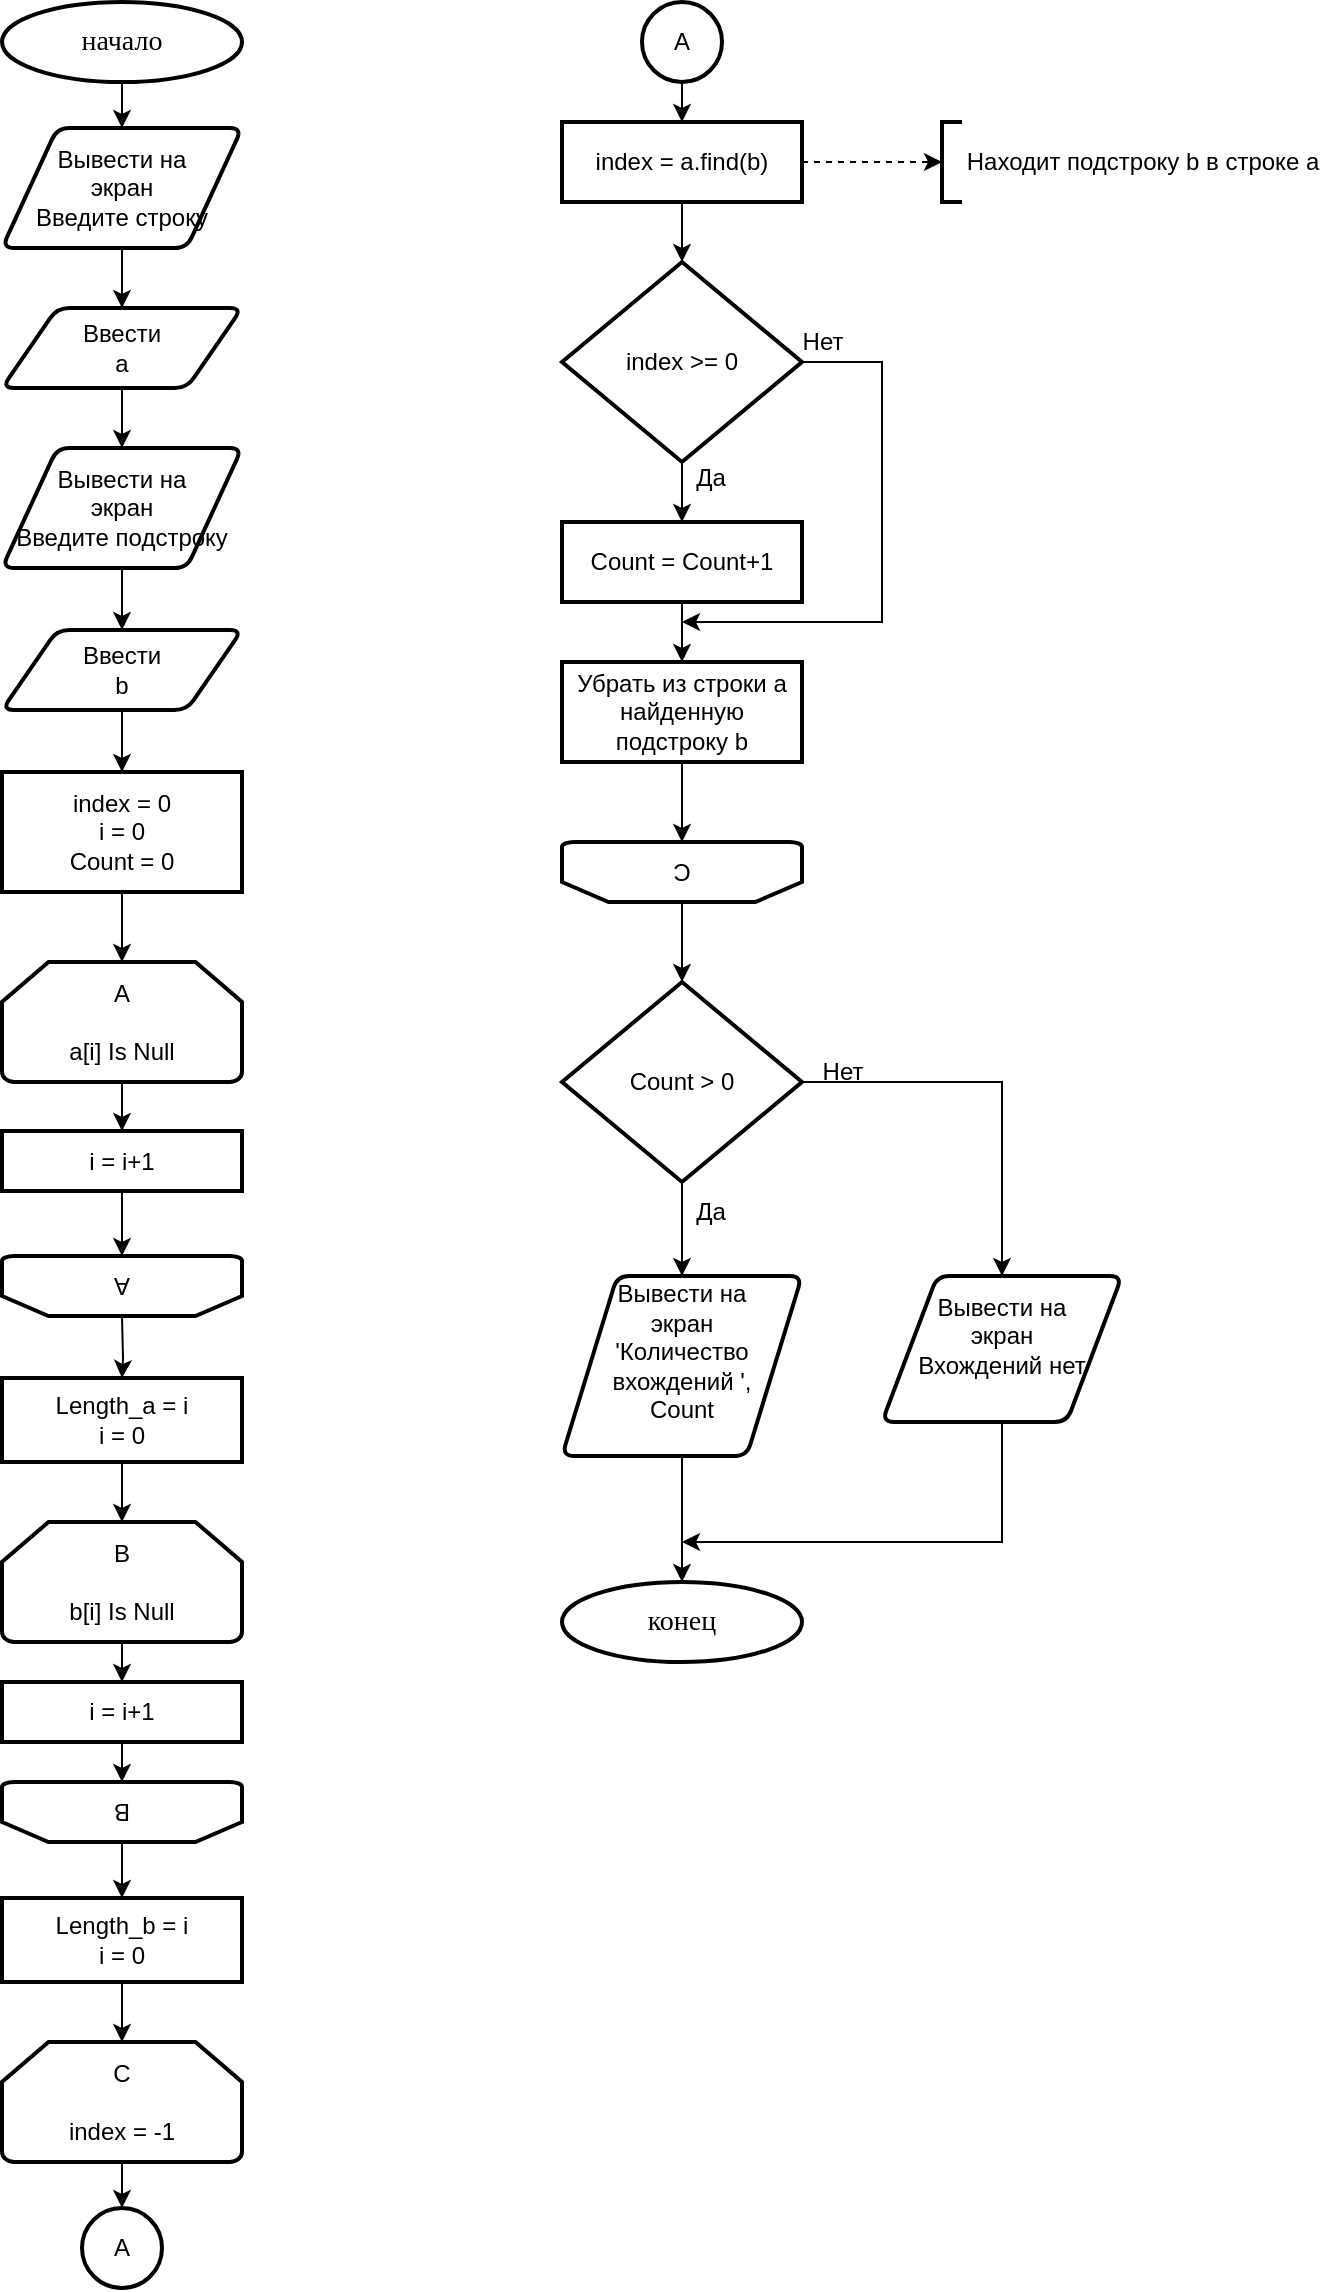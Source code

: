 <mxfile version="20.5.3" type="google"><diagram id="kJC77i6GzYCceUHfmbf3" name="Страница 1"><mxGraphModel grid="1" page="1" gridSize="10" guides="1" tooltips="1" connect="1" arrows="1" fold="1" pageScale="1" pageWidth="827" pageHeight="1169" math="0" shadow="0"><root><mxCell id="0"/><mxCell id="1" parent="0"/><mxCell id="A8fisK2m099xsTHHFF3z-2" style="edgeStyle=orthogonalEdgeStyle;rounded=0;orthogonalLoop=1;jettySize=auto;html=1;" edge="1" parent="1" source="sorX9svzSAqL0eFGooUG-1" target="A8fisK2m099xsTHHFF3z-1"><mxGeometry relative="1" as="geometry"/></mxCell><mxCell id="sorX9svzSAqL0eFGooUG-1" value="&lt;font style=&quot;font-size: 14px;&quot; face=&quot;Times New Roman&quot;&gt;начало&lt;/font&gt;" style="strokeWidth=2;html=1;shape=mxgraph.flowchart.start_1;whiteSpace=wrap;" vertex="1" parent="1"><mxGeometry x="40" y="20" width="120" height="40" as="geometry"/></mxCell><mxCell id="A8fisK2m099xsTHHFF3z-4" style="edgeStyle=orthogonalEdgeStyle;rounded=0;orthogonalLoop=1;jettySize=auto;html=1;" edge="1" parent="1" source="A8fisK2m099xsTHHFF3z-1" target="A8fisK2m099xsTHHFF3z-3"><mxGeometry relative="1" as="geometry"/></mxCell><mxCell id="A8fisK2m099xsTHHFF3z-1" value="Вывести на&lt;br&gt;экран&lt;br&gt;Введите строку" style="shape=parallelogram;html=1;strokeWidth=2;perimeter=parallelogramPerimeter;whiteSpace=wrap;rounded=1;arcSize=12;size=0.23;" vertex="1" parent="1"><mxGeometry x="40" y="83" width="120" height="60" as="geometry"/></mxCell><mxCell id="A8fisK2m099xsTHHFF3z-7" style="edgeStyle=orthogonalEdgeStyle;rounded=0;orthogonalLoop=1;jettySize=auto;html=1;" edge="1" parent="1" source="A8fisK2m099xsTHHFF3z-3" target="A8fisK2m099xsTHHFF3z-5"><mxGeometry relative="1" as="geometry"/></mxCell><mxCell id="A8fisK2m099xsTHHFF3z-3" value="Ввести&lt;br&gt;a" style="shape=parallelogram;html=1;strokeWidth=2;perimeter=parallelogramPerimeter;whiteSpace=wrap;rounded=1;arcSize=12;size=0.23;" vertex="1" parent="1"><mxGeometry x="40" y="173" width="120" height="40" as="geometry"/></mxCell><mxCell id="A8fisK2m099xsTHHFF3z-8" style="edgeStyle=orthogonalEdgeStyle;rounded=0;orthogonalLoop=1;jettySize=auto;html=1;" edge="1" parent="1" source="A8fisK2m099xsTHHFF3z-5" target="A8fisK2m099xsTHHFF3z-6"><mxGeometry relative="1" as="geometry"/></mxCell><mxCell id="A8fisK2m099xsTHHFF3z-5" value="Вывести на&lt;br&gt;экран&lt;br&gt;Введите подстроку" style="shape=parallelogram;html=1;strokeWidth=2;perimeter=parallelogramPerimeter;whiteSpace=wrap;rounded=1;arcSize=12;size=0.23;" vertex="1" parent="1"><mxGeometry x="40" y="243" width="120" height="60" as="geometry"/></mxCell><mxCell id="A8fisK2m099xsTHHFF3z-10" style="edgeStyle=orthogonalEdgeStyle;rounded=0;orthogonalLoop=1;jettySize=auto;html=1;" edge="1" parent="1" source="A8fisK2m099xsTHHFF3z-6" target="A8fisK2m099xsTHHFF3z-9"><mxGeometry relative="1" as="geometry"/></mxCell><mxCell id="A8fisK2m099xsTHHFF3z-6" value="Ввести&lt;br&gt;b" style="shape=parallelogram;html=1;strokeWidth=2;perimeter=parallelogramPerimeter;whiteSpace=wrap;rounded=1;arcSize=12;size=0.23;" vertex="1" parent="1"><mxGeometry x="40" y="334" width="120" height="40" as="geometry"/></mxCell><mxCell id="A8fisK2m099xsTHHFF3z-12" style="edgeStyle=orthogonalEdgeStyle;rounded=0;orthogonalLoop=1;jettySize=auto;html=1;entryX=0.5;entryY=0;entryDx=0;entryDy=0;entryPerimeter=0;" edge="1" parent="1" source="A8fisK2m099xsTHHFF3z-9" target="A8fisK2m099xsTHHFF3z-11"><mxGeometry relative="1" as="geometry"/></mxCell><mxCell id="A8fisK2m099xsTHHFF3z-9" value="index = 0&lt;br&gt;i = 0&lt;br&gt;Count = 0" style="rounded=1;whiteSpace=wrap;html=1;absoluteArcSize=1;arcSize=0;strokeWidth=2;" vertex="1" parent="1"><mxGeometry x="40" y="405" width="120" height="60" as="geometry"/></mxCell><mxCell id="A8fisK2m099xsTHHFF3z-14" style="edgeStyle=orthogonalEdgeStyle;rounded=0;orthogonalLoop=1;jettySize=auto;html=1;entryX=0.5;entryY=0;entryDx=0;entryDy=0;" edge="1" parent="1" source="A8fisK2m099xsTHHFF3z-11" target="A8fisK2m099xsTHHFF3z-13"><mxGeometry relative="1" as="geometry"/></mxCell><mxCell id="A8fisK2m099xsTHHFF3z-11" value="A&lt;br&gt;&lt;br&gt;a[i] Is Null" style="strokeWidth=2;html=1;shape=mxgraph.flowchart.loop_limit;whiteSpace=wrap;" vertex="1" parent="1"><mxGeometry x="40" y="500" width="120" height="60" as="geometry"/></mxCell><mxCell id="A8fisK2m099xsTHHFF3z-16" style="edgeStyle=orthogonalEdgeStyle;rounded=0;orthogonalLoop=1;jettySize=auto;html=1;entryX=0.5;entryY=1;entryDx=0;entryDy=0;entryPerimeter=0;" edge="1" parent="1" source="A8fisK2m099xsTHHFF3z-13" target="A8fisK2m099xsTHHFF3z-15"><mxGeometry relative="1" as="geometry"/></mxCell><mxCell id="A8fisK2m099xsTHHFF3z-13" value="i = i+1" style="rounded=1;whiteSpace=wrap;html=1;absoluteArcSize=1;arcSize=0;strokeWidth=2;" vertex="1" parent="1"><mxGeometry x="40" y="584.5" width="120" height="30" as="geometry"/></mxCell><mxCell id="A8fisK2m099xsTHHFF3z-15" value="A" style="strokeWidth=2;html=1;shape=mxgraph.flowchart.loop_limit;whiteSpace=wrap;rotation=-180;" vertex="1" parent="1"><mxGeometry x="40" y="647" width="120" height="30" as="geometry"/></mxCell><mxCell id="A8fisK2m099xsTHHFF3z-17" style="edgeStyle=orthogonalEdgeStyle;rounded=0;orthogonalLoop=1;jettySize=auto;html=1;" edge="1" parent="1" target="A8fisK2m099xsTHHFF3z-19"><mxGeometry relative="1" as="geometry"><mxPoint x="100" y="677" as="sourcePoint"/></mxGeometry></mxCell><mxCell id="A8fisK2m099xsTHHFF3z-18" style="edgeStyle=orthogonalEdgeStyle;rounded=0;orthogonalLoop=1;jettySize=auto;html=1;entryX=0.5;entryY=0;entryDx=0;entryDy=0;entryPerimeter=0;" edge="1" parent="1" source="A8fisK2m099xsTHHFF3z-19" target="A8fisK2m099xsTHHFF3z-21"><mxGeometry relative="1" as="geometry"/></mxCell><mxCell id="A8fisK2m099xsTHHFF3z-19" value="Length_a = i&lt;br&gt;i = 0" style="rounded=1;whiteSpace=wrap;html=1;absoluteArcSize=1;arcSize=0;strokeWidth=2;" vertex="1" parent="1"><mxGeometry x="40" y="708" width="120" height="42" as="geometry"/></mxCell><mxCell id="A8fisK2m099xsTHHFF3z-20" style="edgeStyle=orthogonalEdgeStyle;rounded=0;orthogonalLoop=1;jettySize=auto;html=1;entryX=0.5;entryY=0;entryDx=0;entryDy=0;" edge="1" parent="1" source="A8fisK2m099xsTHHFF3z-21" target="A8fisK2m099xsTHHFF3z-23"><mxGeometry relative="1" as="geometry"/></mxCell><mxCell id="A8fisK2m099xsTHHFF3z-21" value="B&lt;br&gt;&lt;br&gt;b[i] Is Null" style="strokeWidth=2;html=1;shape=mxgraph.flowchart.loop_limit;whiteSpace=wrap;" vertex="1" parent="1"><mxGeometry x="40" y="780" width="120" height="60" as="geometry"/></mxCell><mxCell id="A8fisK2m099xsTHHFF3z-22" style="edgeStyle=orthogonalEdgeStyle;rounded=0;orthogonalLoop=1;jettySize=auto;html=1;entryX=0.5;entryY=1;entryDx=0;entryDy=0;entryPerimeter=0;" edge="1" parent="1" source="A8fisK2m099xsTHHFF3z-23" target="A8fisK2m099xsTHHFF3z-24"><mxGeometry relative="1" as="geometry"/></mxCell><mxCell id="A8fisK2m099xsTHHFF3z-23" value="i = i+1" style="rounded=1;whiteSpace=wrap;html=1;absoluteArcSize=1;arcSize=0;strokeWidth=2;" vertex="1" parent="1"><mxGeometry x="40" y="860" width="120" height="30" as="geometry"/></mxCell><mxCell id="A8fisK2m099xsTHHFF3z-27" style="edgeStyle=orthogonalEdgeStyle;rounded=0;orthogonalLoop=1;jettySize=auto;html=1;" edge="1" parent="1" source="A8fisK2m099xsTHHFF3z-24" target="A8fisK2m099xsTHHFF3z-26"><mxGeometry relative="1" as="geometry"/></mxCell><mxCell id="A8fisK2m099xsTHHFF3z-24" value="B" style="strokeWidth=2;html=1;shape=mxgraph.flowchart.loop_limit;whiteSpace=wrap;rotation=-180;" vertex="1" parent="1"><mxGeometry x="40" y="910" width="120" height="30" as="geometry"/></mxCell><mxCell id="A8fisK2m099xsTHHFF3z-29" style="edgeStyle=orthogonalEdgeStyle;rounded=0;orthogonalLoop=1;jettySize=auto;html=1;" edge="1" parent="1" source="A8fisK2m099xsTHHFF3z-26" target="A8fisK2m099xsTHHFF3z-28"><mxGeometry relative="1" as="geometry"/></mxCell><mxCell id="A8fisK2m099xsTHHFF3z-26" value="Length_b = i&lt;br&gt;i = 0" style="rounded=1;whiteSpace=wrap;html=1;absoluteArcSize=1;arcSize=0;strokeWidth=2;" vertex="1" parent="1"><mxGeometry x="40" y="968" width="120" height="42" as="geometry"/></mxCell><mxCell id="A8fisK2m099xsTHHFF3z-31" style="edgeStyle=orthogonalEdgeStyle;rounded=0;orthogonalLoop=1;jettySize=auto;html=1;" edge="1" parent="1" source="A8fisK2m099xsTHHFF3z-28" target="A8fisK2m099xsTHHFF3z-30"><mxGeometry relative="1" as="geometry"/></mxCell><mxCell id="A8fisK2m099xsTHHFF3z-28" value="C&lt;br&gt;&lt;br&gt;index = -1" style="strokeWidth=2;html=1;shape=mxgraph.flowchart.loop_limit;whiteSpace=wrap;" vertex="1" parent="1"><mxGeometry x="40" y="1040" width="120" height="60" as="geometry"/></mxCell><mxCell id="A8fisK2m099xsTHHFF3z-30" value="A" style="strokeWidth=2;html=1;shape=mxgraph.flowchart.start_2;whiteSpace=wrap;" vertex="1" parent="1"><mxGeometry x="80" y="1123" width="40" height="40" as="geometry"/></mxCell><mxCell id="A8fisK2m099xsTHHFF3z-34" style="edgeStyle=orthogonalEdgeStyle;rounded=0;orthogonalLoop=1;jettySize=auto;html=1;" edge="1" parent="1" source="A8fisK2m099xsTHHFF3z-32" target="A8fisK2m099xsTHHFF3z-33"><mxGeometry relative="1" as="geometry"/></mxCell><mxCell id="A8fisK2m099xsTHHFF3z-32" value="A" style="strokeWidth=2;html=1;shape=mxgraph.flowchart.start_2;whiteSpace=wrap;" vertex="1" parent="1"><mxGeometry x="360" y="20" width="40" height="40" as="geometry"/></mxCell><mxCell id="A8fisK2m099xsTHHFF3z-37" style="edgeStyle=orthogonalEdgeStyle;rounded=0;orthogonalLoop=1;jettySize=auto;html=1;entryX=0;entryY=0.5;entryDx=0;entryDy=0;entryPerimeter=0;dashed=1;" edge="1" parent="1" source="A8fisK2m099xsTHHFF3z-33" target="A8fisK2m099xsTHHFF3z-35"><mxGeometry relative="1" as="geometry"/></mxCell><mxCell id="A8fisK2m099xsTHHFF3z-39" style="edgeStyle=orthogonalEdgeStyle;rounded=0;orthogonalLoop=1;jettySize=auto;html=1;" edge="1" parent="1" source="A8fisK2m099xsTHHFF3z-33" target="A8fisK2m099xsTHHFF3z-38"><mxGeometry relative="1" as="geometry"/></mxCell><mxCell id="A8fisK2m099xsTHHFF3z-33" value="index = a.find(b)" style="rounded=1;whiteSpace=wrap;html=1;absoluteArcSize=1;arcSize=0;strokeWidth=2;" vertex="1" parent="1"><mxGeometry x="320" y="80" width="120" height="40" as="geometry"/></mxCell><mxCell id="A8fisK2m099xsTHHFF3z-35" value="" style="strokeWidth=2;html=1;shape=mxgraph.flowchart.annotation_1;align=left;pointerEvents=1;" vertex="1" parent="1"><mxGeometry x="510" y="80" width="10" height="40" as="geometry"/></mxCell><mxCell id="A8fisK2m099xsTHHFF3z-36" value="Находит подстроку b в строке a" style="text;html=1;align=center;verticalAlign=middle;resizable=0;points=[];autosize=1;strokeColor=none;fillColor=none;" vertex="1" parent="1"><mxGeometry x="510" y="85" width="200" height="30" as="geometry"/></mxCell><mxCell id="A8fisK2m099xsTHHFF3z-41" style="edgeStyle=orthogonalEdgeStyle;rounded=0;orthogonalLoop=1;jettySize=auto;html=1;entryX=0.5;entryY=0;entryDx=0;entryDy=0;" edge="1" parent="1" source="A8fisK2m099xsTHHFF3z-38" target="A8fisK2m099xsTHHFF3z-40"><mxGeometry relative="1" as="geometry"/></mxCell><mxCell id="A8fisK2m099xsTHHFF3z-45" style="edgeStyle=orthogonalEdgeStyle;rounded=0;orthogonalLoop=1;jettySize=auto;html=1;" edge="1" parent="1" source="A8fisK2m099xsTHHFF3z-38"><mxGeometry relative="1" as="geometry"><mxPoint x="380" y="330" as="targetPoint"/><Array as="points"><mxPoint x="480" y="200"/><mxPoint x="480" y="330"/></Array></mxGeometry></mxCell><mxCell id="A8fisK2m099xsTHHFF3z-38" value="index &amp;gt;= 0" style="strokeWidth=2;html=1;shape=mxgraph.flowchart.decision;whiteSpace=wrap;" vertex="1" parent="1"><mxGeometry x="320" y="150" width="120" height="100" as="geometry"/></mxCell><mxCell id="A8fisK2m099xsTHHFF3z-44" style="edgeStyle=orthogonalEdgeStyle;rounded=0;orthogonalLoop=1;jettySize=auto;html=1;" edge="1" parent="1" source="A8fisK2m099xsTHHFF3z-40" target="A8fisK2m099xsTHHFF3z-43"><mxGeometry relative="1" as="geometry"/></mxCell><mxCell id="A8fisK2m099xsTHHFF3z-40" value="Count = Count+1" style="rounded=1;whiteSpace=wrap;html=1;absoluteArcSize=1;arcSize=0;strokeWidth=2;" vertex="1" parent="1"><mxGeometry x="320" y="280" width="120" height="40" as="geometry"/></mxCell><mxCell id="A8fisK2m099xsTHHFF3z-42" value="Да" style="text;html=1;align=center;verticalAlign=middle;resizable=0;points=[];autosize=1;strokeColor=none;fillColor=none;" vertex="1" parent="1"><mxGeometry x="374" y="243" width="40" height="30" as="geometry"/></mxCell><mxCell id="A8fisK2m099xsTHHFF3z-53" style="edgeStyle=orthogonalEdgeStyle;rounded=0;orthogonalLoop=1;jettySize=auto;html=1;" edge="1" parent="1" source="A8fisK2m099xsTHHFF3z-43" target="A8fisK2m099xsTHHFF3z-52"><mxGeometry relative="1" as="geometry"/></mxCell><mxCell id="A8fisK2m099xsTHHFF3z-43" value="Убрать из строки a найденную подстроку b" style="rounded=1;whiteSpace=wrap;html=1;absoluteArcSize=1;arcSize=0;strokeWidth=2;" vertex="1" parent="1"><mxGeometry x="320" y="350" width="120" height="50" as="geometry"/></mxCell><mxCell id="A8fisK2m099xsTHHFF3z-46" value="Нет" style="text;html=1;align=center;verticalAlign=middle;resizable=0;points=[];autosize=1;strokeColor=none;fillColor=none;" vertex="1" parent="1"><mxGeometry x="430" y="175" width="40" height="30" as="geometry"/></mxCell><mxCell id="A8fisK2m099xsTHHFF3z-50" style="edgeStyle=orthogonalEdgeStyle;rounded=0;orthogonalLoop=1;jettySize=auto;html=1;" edge="1" parent="1" source="A8fisK2m099xsTHHFF3z-47" target="A8fisK2m099xsTHHFF3z-49"><mxGeometry relative="1" as="geometry"/></mxCell><mxCell id="A8fisK2m099xsTHHFF3z-56" style="edgeStyle=orthogonalEdgeStyle;rounded=0;orthogonalLoop=1;jettySize=auto;html=1;entryX=0.5;entryY=0;entryDx=0;entryDy=0;" edge="1" parent="1" source="A8fisK2m099xsTHHFF3z-47" target="A8fisK2m099xsTHHFF3z-55"><mxGeometry relative="1" as="geometry"/></mxCell><mxCell id="A8fisK2m099xsTHHFF3z-47" value="Count &amp;gt; 0" style="strokeWidth=2;html=1;shape=mxgraph.flowchart.decision;whiteSpace=wrap;" vertex="1" parent="1"><mxGeometry x="320" y="510" width="120" height="100" as="geometry"/></mxCell><mxCell id="A8fisK2m099xsTHHFF3z-60" style="edgeStyle=orthogonalEdgeStyle;rounded=0;orthogonalLoop=1;jettySize=auto;html=1;" edge="1" parent="1" source="A8fisK2m099xsTHHFF3z-49" target="A8fisK2m099xsTHHFF3z-59"><mxGeometry relative="1" as="geometry"/></mxCell><mxCell id="A8fisK2m099xsTHHFF3z-49" value="Вывести на&lt;br&gt;экран&lt;br&gt;'Количество вхождений ', &lt;br&gt;Count&lt;span style=&quot;color: rgba(0, 0, 0, 0); font-family: monospace; font-size: 0px; text-align: start;&quot;&gt;CmxGraphModel%3E%3Croot%3E%3CmxCell%20id%3D%220%22%2F%3E%3CmxCell%20id%3D%221%22%20parent%3D%220%22%2F%3E%3CmxCell%20id%3D%222%22%20value%3D%22%D0%92%D1%8B%D0%B2%D0%B5%D1%81%D1%82%D0%B8%20%D0%BD%D0%B0%26lt%3Bbr%26gt%3B%D1%8D%D0%BA%D1%80%D0%B0%D0%BD%26lt%3Bbr%26gt%3B%D0%92%D0%B2%D0%B5%D0%B4%D0%B8%D1%82%D0%B5%20%D0%BF%D0%BE%D0%B4%D1%81%D1%82%D1%80%D0%BE%D0%BA%D1%83%22%20style%3D%22shape%3Dparallelogram%3Bhtml%3D1%3BstrokeWidth%3D2%3Bperimeter%3DparallelogramPerimeter%3BwhiteSpace%3Dwrap%3Brounded%3D1%3BarcSize%3D12%3Bsize%3D0.23%3B%22%20vertex%3D%221%22%20parent%3D%221%22%3E%3CmxGeometry%20x%3D%2240%22%20y%3D%22243%22%20width%3D%22120%22%20height%3D%2260%22%20as%3D%22geometry%22%2F%3E%3C%2FmxCell%3E%3C%2Froot%3E%3C%2FmxGraphModel%3E&lt;/span&gt;&lt;br&gt;&lt;span style=&quot;color: rgba(0, 0, 0, 0); font-family: monospace; font-size: 0px; text-align: start;&quot;&gt;%3CmxGraphModel%3E%3Croot%3E%3CmxCell%20id%3D%220%22%2F%3E%3CmxCell%20id%3D%221%22%20parent%3D%220%22%2F%3E%3CmxCell%20id%3D%222%22%20value%3D%22%D0%92%D1%8B%D0%B2%D0%B5%D1%81%D1%82%D0%B8%20%D0%BD%D0%B0%26lt%3Bbr%26gt%3B%D1%8D%D0%BA%D1%80%D0%B0%D0%BD%26lt%3Bbr%26gt%3B%D0%92%D0%B2%D0%B5%D0%B4%D0%B8%D1%82%D0%B5%20%D0%BF%D0%BE%D0%B4%D1%81%D1%82%D1%80%D0%BE%D0%BA%D1%83%22%20style%3D%22shape%3Dparallelogram%3Bhtml%3D1%3BstrokeWidth%3D2%3Bperimeter%3DparallelogramPerimeter%3BwhiteSpace%3Dwrap%3Brounded%3D1%3BarcSize%3D12%3Bsize%3D0.23%3B%22%20vertex%3D%221%22%20parent%3D%221%22%3E%3CmxGeometry%20x%3D%2240%22%20y%3D%22243%22%20width%3D%22120%22%20height%3D%2260%22%20as%3D%22geometry%22%2F%3E%3C%2FmxCell%3E%3C%2Froot%3E%3C%2FmxGraphModel%3E&lt;/span&gt;" style="shape=parallelogram;html=1;strokeWidth=2;perimeter=parallelogramPerimeter;whiteSpace=wrap;rounded=1;arcSize=12;size=0.23;" vertex="1" parent="1"><mxGeometry x="320" y="657" width="120" height="90" as="geometry"/></mxCell><mxCell id="A8fisK2m099xsTHHFF3z-51" value="Да" style="text;html=1;align=center;verticalAlign=middle;resizable=0;points=[];autosize=1;strokeColor=none;fillColor=none;" vertex="1" parent="1"><mxGeometry x="374" y="610" width="40" height="30" as="geometry"/></mxCell><mxCell id="A8fisK2m099xsTHHFF3z-54" style="edgeStyle=orthogonalEdgeStyle;rounded=0;orthogonalLoop=1;jettySize=auto;html=1;" edge="1" parent="1" source="A8fisK2m099xsTHHFF3z-52" target="A8fisK2m099xsTHHFF3z-47"><mxGeometry relative="1" as="geometry"/></mxCell><mxCell id="A8fisK2m099xsTHHFF3z-52" value="C" style="strokeWidth=2;html=1;shape=mxgraph.flowchart.loop_limit;whiteSpace=wrap;rotation=-180;" vertex="1" parent="1"><mxGeometry x="320" y="440" width="120" height="30" as="geometry"/></mxCell><mxCell id="A8fisK2m099xsTHHFF3z-61" style="edgeStyle=orthogonalEdgeStyle;rounded=0;orthogonalLoop=1;jettySize=auto;html=1;" edge="1" parent="1" source="A8fisK2m099xsTHHFF3z-55"><mxGeometry relative="1" as="geometry"><mxPoint x="380" y="790" as="targetPoint"/><Array as="points"><mxPoint x="540" y="790"/></Array></mxGeometry></mxCell><mxCell id="A8fisK2m099xsTHHFF3z-55" value="Вывести на&lt;br&gt;экран&lt;br&gt;&lt;div style=&quot;text-align: center;&quot;&gt;&lt;span style=&quot;text-align: start; background-color: initial;&quot;&gt;Вхождений нет&lt;/span&gt;&lt;span style=&quot;color: rgba(0, 0, 0, 0); font-family: monospace; font-size: 0px; text-align: start; background-color: initial;&quot;&gt;CmxGraphModel%3E%3Croot%3E%3CmxCell%20id%3D%220%22%2F%3E%3CmxCell%20id%3D%221%22%20parent%3D%220%22%2F%3E%3CmxCell%20id%3D%222%22%20value%3D%22%D0%92%D1%8B%D0%B2%D0%B5%D1%81%D1%82%D0%B8%20%D0%BD%D0%B0%26lt%3Bbr%26gt%3B%D1%8D%D0%BA%D1%80%D0%B0%D0%BD%26lt%3Bbr%26gt%3B%D0%92%D0%B2%D0%B5%D0%B4%D0%B8%D1%82%D0%B5%20%D0%BF%D0%BE%D0%B4%D1%81%D1%82%D1%80%D0%BE%D0%BA%D1%83%22%20style%3D%22shape%3Dparallelogram%3Bhtml%3D1%3BstrokeWidth%3D2%3Bperimeter%3DparallelogramPerimeter%3BwhiteSpace%3Dwrap%3Brounded%3D1%3BarcSize%3D12%3Bsize%3D0.23%3B%22%20vertex%3D%221%22%20parent%3D%221%22%3E%3CmxGeometry%20x%3D%2240%22%20y%3D%22243%22%20width%3D%22120%22%20height%3D%2260%22%20as%3D%22geometry%22%2F%3E%3C%2FmxCell%3E%3C%2Froot%3E%3C%2FmxGraphModel%3E&lt;/span&gt;&lt;/div&gt;&lt;span style=&quot;color: rgba(0, 0, 0, 0); font-family: monospace; font-size: 0px; text-align: start;&quot;&gt;%3CmxGraphModel%3E%3Croot%3E%3CmxCell%20id%3D%220%22%2F%3E%3CmxCell%20id%3D%221%22%20parent%3D%220%22%2F%3E%3CmxCell%20id%3D%222%22%20value%3D%22%D0%92%D1%8B%D0%B2%D0%B5%D1%81%D1%82%D0%B8%20%D0%BD%D0%B0%26lt%3Bbr%26gt%3B%D1%8D%D0%BA%D1%80%D0%B0%D0%BD%26lt%3Bbr%26gt%3B%D0%92%D0%B2%D0%B5%D0%B4%D0%B8%D1%82%D0%B5%20%D0%BF%D0%BE%D0%B4%D1%81%D1%82%D1%80%D0%BE%D0%BA%D1%83%22%20style%3D%22shape%3Dparallelogram%3Bhtml%3D1%3BstrokeWidth%3D2%3Bperimeter%3DparallelogramPerimeter%3BwhiteSpace%3Dwrap%3Brounded%3D1%3BarcSize%3D12%3Bsize%3D0.23%3B%22%20vertex%3D%221%22%20parent%3D%221%22%3E%3CmxGeometry%20x%3D%2240%22%20y%3D%22243%22%20width%3D%22120%22%20height%3D%2260%22%20as%3D%22geometry%22%2F%3E%3C%2FmxCell%3E%3C%2Froot%3E%3C%2FmxGraphModel%3&lt;/span&gt;" style="shape=parallelogram;html=1;strokeWidth=2;perimeter=parallelogramPerimeter;whiteSpace=wrap;rounded=1;arcSize=12;size=0.23;" vertex="1" parent="1"><mxGeometry x="480" y="657" width="120" height="73" as="geometry"/></mxCell><mxCell id="A8fisK2m099xsTHHFF3z-57" value="Нет" style="text;html=1;align=center;verticalAlign=middle;resizable=0;points=[];autosize=1;strokeColor=none;fillColor=none;" vertex="1" parent="1"><mxGeometry x="440" y="540" width="40" height="30" as="geometry"/></mxCell><mxCell id="A8fisK2m099xsTHHFF3z-59" value="&lt;font style=&quot;font-size: 14px;&quot; face=&quot;Times New Roman&quot;&gt;конец&lt;/font&gt;" style="strokeWidth=2;html=1;shape=mxgraph.flowchart.start_1;whiteSpace=wrap;" vertex="1" parent="1"><mxGeometry x="320" y="810" width="120" height="40" as="geometry"/></mxCell></root></mxGraphModel></diagram></mxfile>